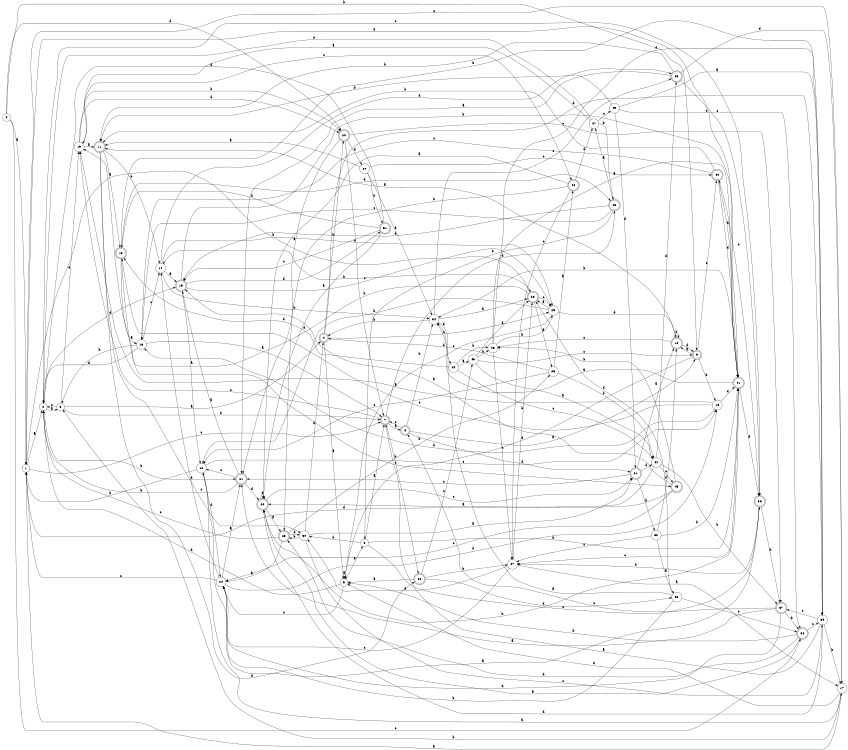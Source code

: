 digraph n43_4 {
__start0 [label="" shape="none"];

rankdir=LR;
size="8,5";

s0 [style="filled", color="black", fillcolor="white" shape="circle", label="0"];
s1 [style="filled", color="black", fillcolor="white" shape="circle", label="1"];
s2 [style="filled", color="black", fillcolor="white" shape="circle", label="2"];
s3 [style="filled", color="black", fillcolor="white" shape="circle", label="3"];
s4 [style="rounded,filled", color="black", fillcolor="white" shape="doublecircle", label="4"];
s5 [style="filled", color="black", fillcolor="white" shape="circle", label="5"];
s6 [style="filled", color="black", fillcolor="white" shape="circle", label="6"];
s7 [style="rounded,filled", color="black", fillcolor="white" shape="doublecircle", label="7"];
s8 [style="rounded,filled", color="black", fillcolor="white" shape="doublecircle", label="8"];
s9 [style="rounded,filled", color="black", fillcolor="white" shape="doublecircle", label="9"];
s10 [style="rounded,filled", color="black", fillcolor="white" shape="doublecircle", label="10"];
s11 [style="rounded,filled", color="black", fillcolor="white" shape="doublecircle", label="11"];
s12 [style="rounded,filled", color="black", fillcolor="white" shape="doublecircle", label="12"];
s13 [style="filled", color="black", fillcolor="white" shape="circle", label="13"];
s14 [style="filled", color="black", fillcolor="white" shape="circle", label="14"];
s15 [style="rounded,filled", color="black", fillcolor="white" shape="doublecircle", label="15"];
s16 [style="filled", color="black", fillcolor="white" shape="circle", label="16"];
s17 [style="filled", color="black", fillcolor="white" shape="circle", label="17"];
s18 [style="filled", color="black", fillcolor="white" shape="circle", label="18"];
s19 [style="filled", color="black", fillcolor="white" shape="circle", label="19"];
s20 [style="rounded,filled", color="black", fillcolor="white" shape="doublecircle", label="20"];
s21 [style="rounded,filled", color="black", fillcolor="white" shape="doublecircle", label="21"];
s22 [style="rounded,filled", color="black", fillcolor="white" shape="doublecircle", label="22"];
s23 [style="rounded,filled", color="black", fillcolor="white" shape="doublecircle", label="23"];
s24 [style="filled", color="black", fillcolor="white" shape="circle", label="24"];
s25 [style="filled", color="black", fillcolor="white" shape="circle", label="25"];
s26 [style="rounded,filled", color="black", fillcolor="white" shape="doublecircle", label="26"];
s27 [style="filled", color="black", fillcolor="white" shape="circle", label="27"];
s28 [style="rounded,filled", color="black", fillcolor="white" shape="doublecircle", label="28"];
s29 [style="filled", color="black", fillcolor="white" shape="circle", label="29"];
s30 [style="filled", color="black", fillcolor="white" shape="circle", label="30"];
s31 [style="rounded,filled", color="black", fillcolor="white" shape="doublecircle", label="31"];
s32 [style="filled", color="black", fillcolor="white" shape="circle", label="32"];
s33 [style="filled", color="black", fillcolor="white" shape="circle", label="33"];
s34 [style="filled", color="black", fillcolor="white" shape="circle", label="34"];
s35 [style="rounded,filled", color="black", fillcolor="white" shape="doublecircle", label="35"];
s36 [style="rounded,filled", color="black", fillcolor="white" shape="doublecircle", label="36"];
s37 [style="rounded,filled", color="black", fillcolor="white" shape="doublecircle", label="37"];
s38 [style="rounded,filled", color="black", fillcolor="white" shape="doublecircle", label="38"];
s39 [style="filled", color="black", fillcolor="white" shape="circle", label="39"];
s40 [style="rounded,filled", color="black", fillcolor="white" shape="doublecircle", label="40"];
s41 [style="rounded,filled", color="black", fillcolor="white" shape="doublecircle", label="41"];
s42 [style="filled", color="black", fillcolor="white" shape="circle", label="42"];
s43 [style="filled", color="black", fillcolor="white" shape="circle", label="43"];
s44 [style="filled", color="black", fillcolor="white" shape="circle", label="44"];
s45 [style="rounded,filled", color="black", fillcolor="white" shape="doublecircle", label="45"];
s46 [style="filled", color="black", fillcolor="white" shape="circle", label="46"];
s47 [style="filled", color="black", fillcolor="white" shape="circle", label="47"];
s48 [style="rounded,filled", color="black", fillcolor="white" shape="doublecircle", label="48"];
s49 [style="filled", color="black", fillcolor="white" shape="circle", label="49"];
s50 [style="filled", color="black", fillcolor="white" shape="circle", label="50"];
s51 [style="rounded,filled", color="black", fillcolor="white" shape="doublecircle", label="51"];
s52 [style="rounded,filled", color="black", fillcolor="white" shape="doublecircle", label="52"];
s0 -> s1 [label="a"];
s0 -> s9 [label="b"];
s0 -> s38 [label="c"];
s0 -> s20 [label="d"];
s1 -> s2 [label="a"];
s1 -> s28 [label="b"];
s1 -> s7 [label="c"];
s1 -> s41 [label="d"];
s2 -> s3 [label="a"];
s2 -> s21 [label="b"];
s2 -> s36 [label="c"];
s2 -> s15 [label="d"];
s3 -> s4 [label="a"];
s3 -> s7 [label="b"];
s3 -> s2 [label="c"];
s3 -> s19 [label="d"];
s4 -> s5 [label="a"];
s4 -> s20 [label="b"];
s4 -> s29 [label="c"];
s4 -> s39 [label="d"];
s5 -> s5 [label="a"];
s5 -> s6 [label="b"];
s5 -> s24 [label="c"];
s5 -> s2 [label="d"];
s6 -> s7 [label="a"];
s6 -> s41 [label="b"];
s6 -> s36 [label="c"];
s6 -> s30 [label="d"];
s7 -> s8 [label="a"];
s7 -> s52 [label="b"];
s7 -> s19 [label="c"];
s7 -> s48 [label="d"];
s8 -> s9 [label="a"];
s8 -> s34 [label="b"];
s8 -> s7 [label="c"];
s8 -> s31 [label="d"];
s9 -> s10 [label="a"];
s9 -> s18 [label="b"];
s9 -> s40 [label="c"];
s9 -> s5 [label="d"];
s10 -> s11 [label="a"];
s10 -> s10 [label="b"];
s10 -> s46 [label="c"];
s10 -> s9 [label="d"];
s11 -> s12 [label="a"];
s11 -> s14 [label="b"];
s11 -> s30 [label="c"];
s11 -> s52 [label="d"];
s12 -> s13 [label="a"];
s12 -> s39 [label="b"];
s12 -> s45 [label="c"];
s12 -> s48 [label="d"];
s13 -> s7 [label="a"];
s13 -> s3 [label="b"];
s13 -> s14 [label="c"];
s13 -> s2 [label="d"];
s14 -> s15 [label="a"];
s14 -> s34 [label="b"];
s14 -> s29 [label="c"];
s14 -> s35 [label="d"];
s15 -> s16 [label="a"];
s15 -> s41 [label="b"];
s15 -> s29 [label="c"];
s15 -> s51 [label="d"];
s16 -> s17 [label="a"];
s16 -> s1 [label="b"];
s16 -> s18 [label="c"];
s16 -> s24 [label="d"];
s17 -> s1 [label="a"];
s17 -> s3 [label="b"];
s17 -> s1 [label="c"];
s17 -> s5 [label="d"];
s18 -> s19 [label="a"];
s18 -> s13 [label="b"];
s18 -> s12 [label="c"];
s18 -> s41 [label="d"];
s19 -> s11 [label="a"];
s19 -> s20 [label="b"];
s19 -> s26 [label="c"];
s19 -> s20 [label="d"];
s20 -> s21 [label="a"];
s20 -> s7 [label="b"];
s20 -> s37 [label="c"];
s20 -> s50 [label="d"];
s21 -> s15 [label="a"];
s21 -> s2 [label="b"];
s21 -> s16 [label="c"];
s21 -> s22 [label="d"];
s22 -> s23 [label="a"];
s22 -> s41 [label="b"];
s22 -> s31 [label="c"];
s22 -> s22 [label="d"];
s23 -> s24 [label="a"];
s23 -> s25 [label="b"];
s23 -> s2 [label="c"];
s23 -> s30 [label="d"];
s24 -> s21 [label="a"];
s24 -> s18 [label="b"];
s24 -> s1 [label="c"];
s24 -> s14 [label="d"];
s25 -> s26 [label="a"];
s25 -> s44 [label="b"];
s25 -> s16 [label="c"];
s25 -> s4 [label="d"];
s26 -> s22 [label="a"];
s26 -> s23 [label="b"];
s26 -> s27 [label="c"];
s26 -> s47 [label="d"];
s27 -> s17 [label="a"];
s27 -> s28 [label="b"];
s27 -> s24 [label="c"];
s27 -> s30 [label="d"];
s28 -> s25 [label="a"];
s28 -> s14 [label="b"];
s28 -> s29 [label="c"];
s28 -> s19 [label="d"];
s29 -> s28 [label="a"];
s29 -> s16 [label="b"];
s29 -> s5 [label="c"];
s29 -> s10 [label="d"];
s30 -> s31 [label="a"];
s30 -> s23 [label="b"];
s30 -> s39 [label="c"];
s30 -> s4 [label="d"];
s31 -> s10 [label="a"];
s31 -> s32 [label="b"];
s31 -> s21 [label="c"];
s31 -> s44 [label="d"];
s32 -> s33 [label="a"];
s32 -> s41 [label="b"];
s32 -> s27 [label="c"];
s32 -> s10 [label="d"];
s33 -> s34 [label="a"];
s33 -> s24 [label="b"];
s33 -> s38 [label="c"];
s33 -> s28 [label="d"];
s34 -> s28 [label="a"];
s34 -> s4 [label="b"];
s34 -> s35 [label="c"];
s34 -> s42 [label="d"];
s35 -> s21 [label="a"];
s35 -> s11 [label="b"];
s35 -> s36 [label="c"];
s35 -> s17 [label="d"];
s36 -> s16 [label="a"];
s36 -> s37 [label="b"];
s36 -> s40 [label="c"];
s36 -> s27 [label="d"];
s37 -> s21 [label="a"];
s37 -> s38 [label="b"];
s37 -> s8 [label="c"];
s37 -> s24 [label="d"];
s38 -> s22 [label="a"];
s38 -> s5 [label="b"];
s38 -> s39 [label="c"];
s38 -> s23 [label="d"];
s39 -> s7 [label="a"];
s39 -> s17 [label="b"];
s39 -> s37 [label="c"];
s39 -> s22 [label="d"];
s40 -> s41 [label="a"];
s40 -> s11 [label="b"];
s40 -> s13 [label="c"];
s40 -> s41 [label="d"];
s41 -> s34 [label="a"];
s41 -> s34 [label="b"];
s41 -> s27 [label="c"];
s41 -> s36 [label="d"];
s42 -> s43 [label="a"];
s42 -> s46 [label="b"];
s42 -> s44 [label="c"];
s42 -> s12 [label="d"];
s43 -> s44 [label="a"];
s43 -> s46 [label="b"];
s43 -> s9 [label="c"];
s43 -> s28 [label="d"];
s44 -> s22 [label="a"];
s44 -> s37 [label="b"];
s44 -> s45 [label="c"];
s44 -> s35 [label="d"];
s45 -> s15 [label="a"];
s45 -> s46 [label="b"];
s45 -> s24 [label="c"];
s45 -> s1 [label="d"];
s46 -> s41 [label="a"];
s46 -> s29 [label="b"];
s46 -> s27 [label="c"];
s46 -> s39 [label="d"];
s47 -> s19 [label="a"];
s47 -> s48 [label="b"];
s47 -> s49 [label="c"];
s47 -> s2 [label="d"];
s48 -> s47 [label="a"];
s48 -> s6 [label="b"];
s48 -> s13 [label="c"];
s48 -> s15 [label="d"];
s49 -> s39 [label="a"];
s49 -> s11 [label="b"];
s49 -> s38 [label="c"];
s49 -> s31 [label="d"];
s50 -> s11 [label="a"];
s50 -> s51 [label="b"];
s50 -> s40 [label="c"];
s50 -> s34 [label="d"];
s51 -> s22 [label="a"];
s51 -> s12 [label="b"];
s51 -> s15 [label="c"];
s51 -> s2 [label="d"];
s52 -> s5 [label="a"];
s52 -> s27 [label="b"];
s52 -> s43 [label="c"];
s52 -> s33 [label="d"];

}